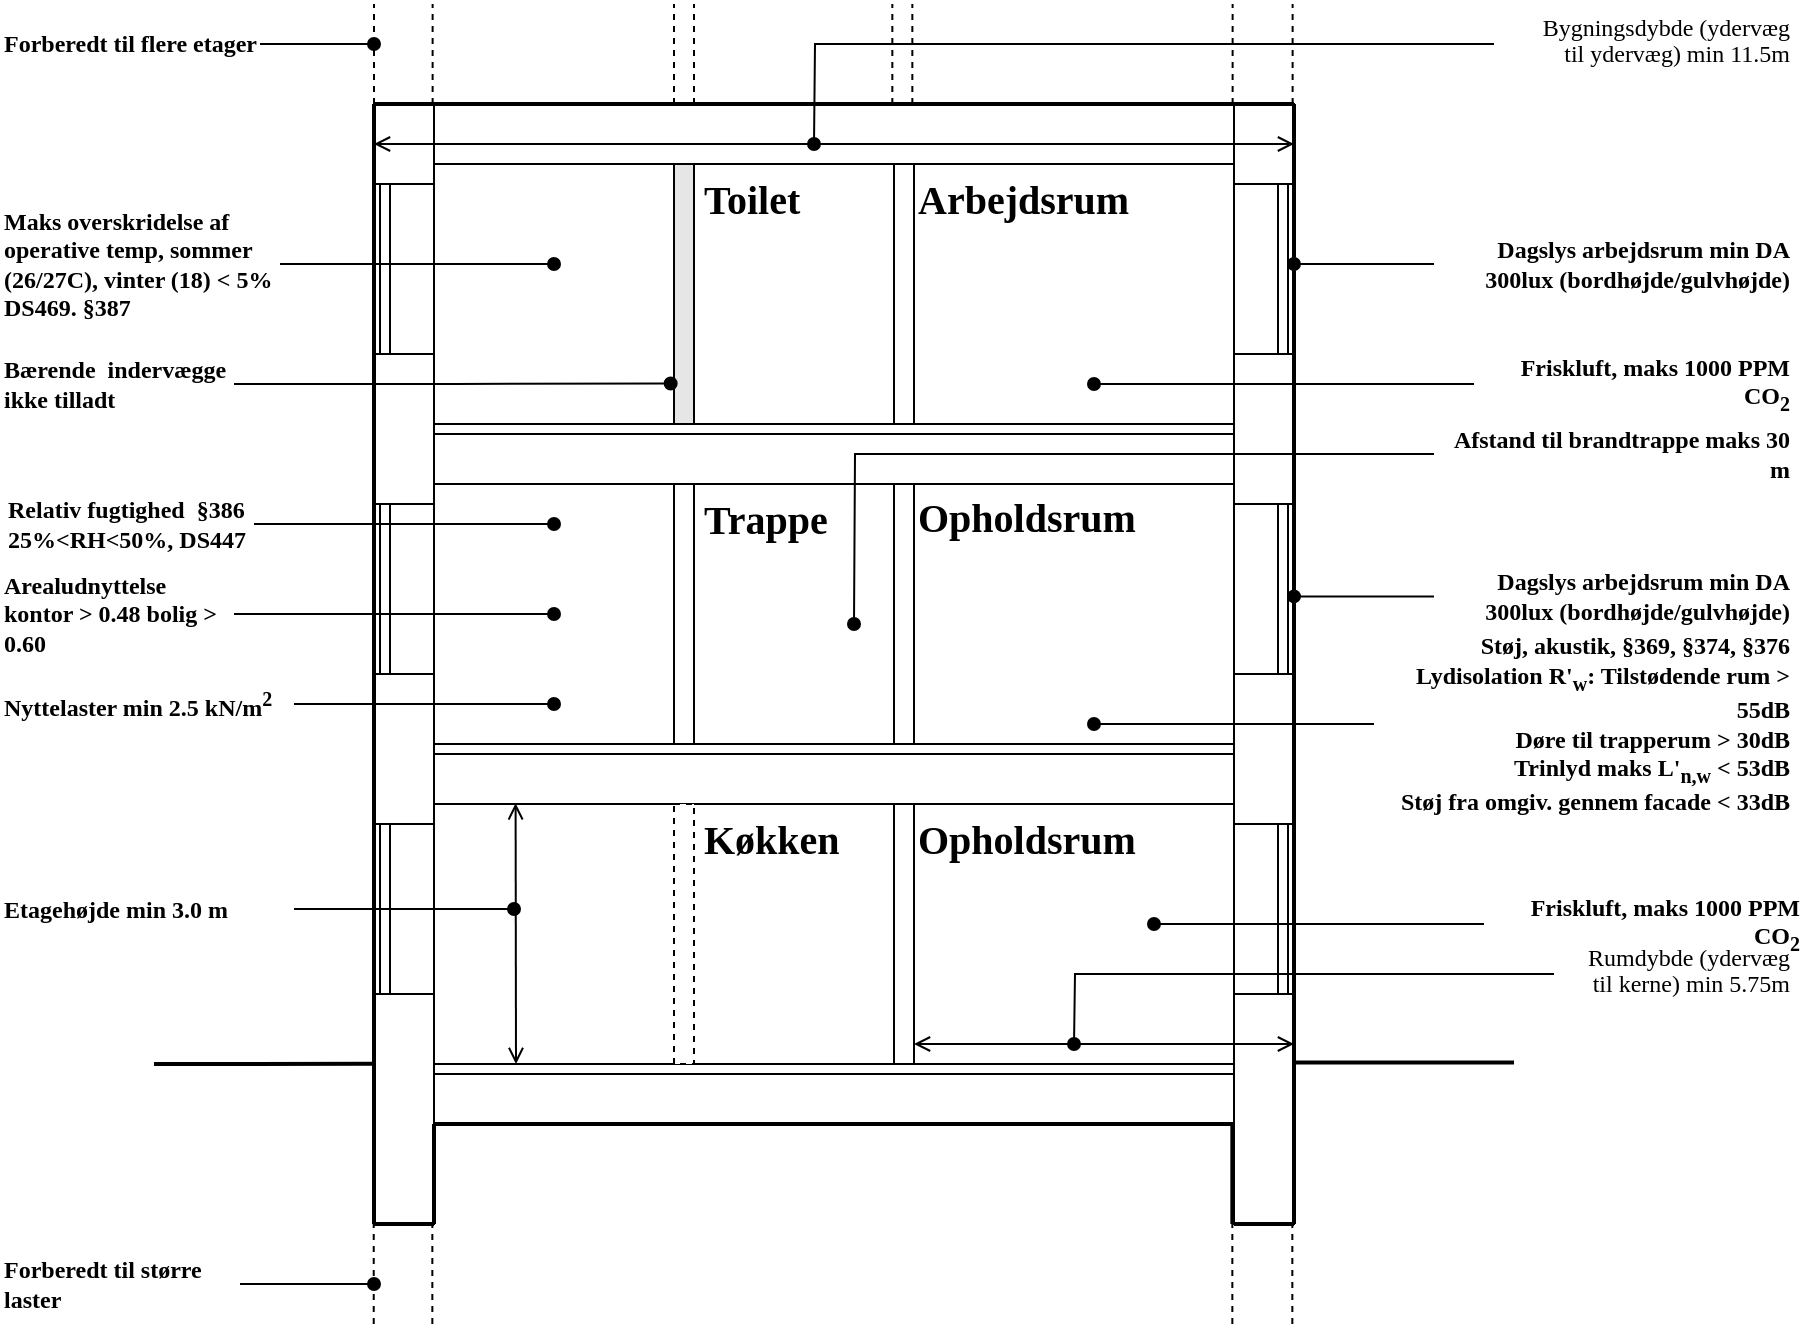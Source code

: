 <mxfile version="20.8.23" type="github">
  <diagram name="Page-1" id="O3QIlHTEBedaoIdS_m7c">
    <mxGraphModel dx="989" dy="527" grid="1" gridSize="10" guides="1" tooltips="1" connect="1" arrows="1" fold="1" page="1" pageScale="1" pageWidth="850" pageHeight="1100" math="0" shadow="0">
      <root>
        <mxCell id="0" />
        <mxCell id="1" parent="0" />
        <mxCell id="d_FhcBHTKEOxw95VG2s4-4" value="" style="rounded=0;whiteSpace=wrap;html=1;" parent="1" vertex="1">
          <mxGeometry x="320" y="200" width="400" height="30" as="geometry" />
        </mxCell>
        <mxCell id="d_FhcBHTKEOxw95VG2s4-5" value="" style="rounded=0;whiteSpace=wrap;html=1;" parent="1" vertex="1">
          <mxGeometry x="320" y="520" width="400" height="30" as="geometry" />
        </mxCell>
        <mxCell id="d_FhcBHTKEOxw95VG2s4-6" value="" style="rounded=0;whiteSpace=wrap;html=1;" parent="1" vertex="1">
          <mxGeometry x="320" y="360" width="400" height="30" as="geometry" />
        </mxCell>
        <mxCell id="d_FhcBHTKEOxw95VG2s4-7" value="" style="rounded=0;whiteSpace=wrap;html=1;fillColor=#E6E6E6;" parent="1" vertex="1">
          <mxGeometry x="440" y="230" width="10" height="130" as="geometry" />
        </mxCell>
        <mxCell id="d_FhcBHTKEOxw95VG2s4-8" value="" style="rounded=0;whiteSpace=wrap;html=1;" parent="1" vertex="1">
          <mxGeometry x="440" y="390" width="10" height="130" as="geometry" />
        </mxCell>
        <mxCell id="d_FhcBHTKEOxw95VG2s4-9" value="" style="rounded=0;whiteSpace=wrap;html=1;" parent="1" vertex="1">
          <mxGeometry x="320" y="680" width="400" height="30" as="geometry" />
        </mxCell>
        <mxCell id="d_FhcBHTKEOxw95VG2s4-13" value="" style="rounded=0;whiteSpace=wrap;html=1;" parent="1" vertex="1">
          <mxGeometry x="550" y="230" width="10" height="130" as="geometry" />
        </mxCell>
        <mxCell id="d_FhcBHTKEOxw95VG2s4-14" value="" style="rounded=0;whiteSpace=wrap;html=1;" parent="1" vertex="1">
          <mxGeometry x="550" y="390" width="10" height="130" as="geometry" />
        </mxCell>
        <mxCell id="d_FhcBHTKEOxw95VG2s4-15" value="" style="rounded=0;whiteSpace=wrap;html=1;" parent="1" vertex="1">
          <mxGeometry x="550" y="550" width="10" height="130" as="geometry" />
        </mxCell>
        <mxCell id="d_FhcBHTKEOxw95VG2s4-16" value="" style="rounded=0;whiteSpace=wrap;html=1;" parent="1" vertex="1">
          <mxGeometry x="290" y="200" width="30" height="560" as="geometry" />
        </mxCell>
        <mxCell id="d_FhcBHTKEOxw95VG2s4-17" value="" style="rounded=0;whiteSpace=wrap;html=1;" parent="1" vertex="1">
          <mxGeometry x="720" y="200" width="30" height="560" as="geometry" />
        </mxCell>
        <mxCell id="d_FhcBHTKEOxw95VG2s4-18" value="" style="rounded=0;whiteSpace=wrap;html=1;" parent="1" vertex="1">
          <mxGeometry x="290" y="240" width="30" height="85" as="geometry" />
        </mxCell>
        <mxCell id="d_FhcBHTKEOxw95VG2s4-19" value="" style="rounded=0;whiteSpace=wrap;html=1;" parent="1" vertex="1">
          <mxGeometry x="720" y="240" width="30" height="85" as="geometry" />
        </mxCell>
        <mxCell id="d_FhcBHTKEOxw95VG2s4-20" value="" style="rounded=0;whiteSpace=wrap;html=1;" parent="1" vertex="1">
          <mxGeometry x="290" y="400" width="30" height="85" as="geometry" />
        </mxCell>
        <mxCell id="d_FhcBHTKEOxw95VG2s4-21" value="" style="rounded=0;whiteSpace=wrap;html=1;" parent="1" vertex="1">
          <mxGeometry x="720" y="400" width="30" height="85" as="geometry" />
        </mxCell>
        <mxCell id="d_FhcBHTKEOxw95VG2s4-22" value="" style="rounded=0;whiteSpace=wrap;html=1;" parent="1" vertex="1">
          <mxGeometry x="290" y="560" width="30" height="85" as="geometry" />
        </mxCell>
        <mxCell id="d_FhcBHTKEOxw95VG2s4-23" value="" style="rounded=0;whiteSpace=wrap;html=1;" parent="1" vertex="1">
          <mxGeometry x="720" y="560" width="30" height="85" as="geometry" />
        </mxCell>
        <mxCell id="d_FhcBHTKEOxw95VG2s4-24" value="" style="rounded=0;whiteSpace=wrap;html=1;" parent="1" vertex="1">
          <mxGeometry x="320" y="360" width="400" height="5" as="geometry" />
        </mxCell>
        <mxCell id="d_FhcBHTKEOxw95VG2s4-25" value="" style="rounded=0;whiteSpace=wrap;html=1;" parent="1" vertex="1">
          <mxGeometry x="320" y="520" width="400" height="5" as="geometry" />
        </mxCell>
        <mxCell id="d_FhcBHTKEOxw95VG2s4-26" value="" style="rounded=0;whiteSpace=wrap;html=1;" parent="1" vertex="1">
          <mxGeometry x="320" y="680" width="400" height="5" as="geometry" />
        </mxCell>
        <mxCell id="d_FhcBHTKEOxw95VG2s4-30" value="" style="endArrow=none;html=1;rounded=0;entryX=-0.005;entryY=0.857;entryDx=0;entryDy=0;entryPerimeter=0;strokeWidth=2;" parent="1" target="d_FhcBHTKEOxw95VG2s4-16" edge="1">
          <mxGeometry width="50" height="50" relative="1" as="geometry">
            <mxPoint x="180" y="680" as="sourcePoint" />
            <mxPoint x="200" y="685" as="targetPoint" />
          </mxGeometry>
        </mxCell>
        <mxCell id="d_FhcBHTKEOxw95VG2s4-31" value="" style="endArrow=none;html=1;rounded=0;entryX=-0.005;entryY=0.857;entryDx=0;entryDy=0;entryPerimeter=0;strokeWidth=2;" parent="1" edge="1">
          <mxGeometry width="50" height="50" relative="1" as="geometry">
            <mxPoint x="750" y="679.31" as="sourcePoint" />
            <mxPoint x="860" y="679.31" as="targetPoint" />
          </mxGeometry>
        </mxCell>
        <mxCell id="d_FhcBHTKEOxw95VG2s4-37" value="" style="group" parent="1" vertex="1" connectable="0">
          <mxGeometry x="293" y="240" width="5" height="85" as="geometry" />
        </mxCell>
        <mxCell id="d_FhcBHTKEOxw95VG2s4-33" value="" style="endArrow=none;html=1;rounded=0;entryX=0.25;entryY=0;entryDx=0;entryDy=0;exitX=0.25;exitY=1;exitDx=0;exitDy=0;" parent="d_FhcBHTKEOxw95VG2s4-37" edge="1">
          <mxGeometry width="50" height="50" relative="1" as="geometry">
            <mxPoint x="5" y="85" as="sourcePoint" />
            <mxPoint x="5" as="targetPoint" />
          </mxGeometry>
        </mxCell>
        <mxCell id="d_FhcBHTKEOxw95VG2s4-34" value="" style="endArrow=none;html=1;rounded=0;entryX=0.25;entryY=0;entryDx=0;entryDy=0;exitX=0.25;exitY=1;exitDx=0;exitDy=0;" parent="d_FhcBHTKEOxw95VG2s4-37" edge="1">
          <mxGeometry width="50" height="50" relative="1" as="geometry">
            <mxPoint y="85" as="sourcePoint" />
            <mxPoint as="targetPoint" />
          </mxGeometry>
        </mxCell>
        <mxCell id="d_FhcBHTKEOxw95VG2s4-38" value="" style="group" parent="1" vertex="1" connectable="0">
          <mxGeometry x="293" y="400" width="5" height="85" as="geometry" />
        </mxCell>
        <mxCell id="d_FhcBHTKEOxw95VG2s4-39" value="" style="endArrow=none;html=1;rounded=0;entryX=0.25;entryY=0;entryDx=0;entryDy=0;exitX=0.25;exitY=1;exitDx=0;exitDy=0;" parent="d_FhcBHTKEOxw95VG2s4-38" edge="1">
          <mxGeometry width="50" height="50" relative="1" as="geometry">
            <mxPoint x="5" y="85" as="sourcePoint" />
            <mxPoint x="5" as="targetPoint" />
          </mxGeometry>
        </mxCell>
        <mxCell id="d_FhcBHTKEOxw95VG2s4-40" value="" style="endArrow=none;html=1;rounded=0;entryX=0.25;entryY=0;entryDx=0;entryDy=0;exitX=0.25;exitY=1;exitDx=0;exitDy=0;" parent="d_FhcBHTKEOxw95VG2s4-38" edge="1">
          <mxGeometry width="50" height="50" relative="1" as="geometry">
            <mxPoint y="85" as="sourcePoint" />
            <mxPoint as="targetPoint" />
          </mxGeometry>
        </mxCell>
        <mxCell id="d_FhcBHTKEOxw95VG2s4-41" value="" style="group" parent="1" vertex="1" connectable="0">
          <mxGeometry x="293" y="560" width="5" height="85" as="geometry" />
        </mxCell>
        <mxCell id="d_FhcBHTKEOxw95VG2s4-42" value="" style="endArrow=none;html=1;rounded=0;entryX=0.25;entryY=0;entryDx=0;entryDy=0;exitX=0.25;exitY=1;exitDx=0;exitDy=0;" parent="d_FhcBHTKEOxw95VG2s4-41" edge="1">
          <mxGeometry width="50" height="50" relative="1" as="geometry">
            <mxPoint x="5" y="85" as="sourcePoint" />
            <mxPoint x="5" as="targetPoint" />
          </mxGeometry>
        </mxCell>
        <mxCell id="d_FhcBHTKEOxw95VG2s4-43" value="" style="endArrow=none;html=1;rounded=0;entryX=0.25;entryY=0;entryDx=0;entryDy=0;exitX=0.25;exitY=1;exitDx=0;exitDy=0;" parent="d_FhcBHTKEOxw95VG2s4-41" edge="1">
          <mxGeometry width="50" height="50" relative="1" as="geometry">
            <mxPoint y="85" as="sourcePoint" />
            <mxPoint as="targetPoint" />
          </mxGeometry>
        </mxCell>
        <mxCell id="d_FhcBHTKEOxw95VG2s4-44" value="" style="group" parent="1" vertex="1" connectable="0">
          <mxGeometry x="742" y="560" width="5" height="85" as="geometry" />
        </mxCell>
        <mxCell id="d_FhcBHTKEOxw95VG2s4-45" value="" style="endArrow=none;html=1;rounded=0;entryX=0.25;entryY=0;entryDx=0;entryDy=0;exitX=0.25;exitY=1;exitDx=0;exitDy=0;" parent="d_FhcBHTKEOxw95VG2s4-44" edge="1">
          <mxGeometry width="50" height="50" relative="1" as="geometry">
            <mxPoint x="5" y="85" as="sourcePoint" />
            <mxPoint x="5" as="targetPoint" />
          </mxGeometry>
        </mxCell>
        <mxCell id="d_FhcBHTKEOxw95VG2s4-46" value="" style="endArrow=none;html=1;rounded=0;entryX=0.25;entryY=0;entryDx=0;entryDy=0;exitX=0.25;exitY=1;exitDx=0;exitDy=0;" parent="d_FhcBHTKEOxw95VG2s4-44" edge="1">
          <mxGeometry width="50" height="50" relative="1" as="geometry">
            <mxPoint y="85" as="sourcePoint" />
            <mxPoint as="targetPoint" />
          </mxGeometry>
        </mxCell>
        <mxCell id="d_FhcBHTKEOxw95VG2s4-47" value="" style="group" parent="1" vertex="1" connectable="0">
          <mxGeometry x="742" y="400" width="5" height="85" as="geometry" />
        </mxCell>
        <mxCell id="d_FhcBHTKEOxw95VG2s4-48" value="" style="endArrow=none;html=1;rounded=0;entryX=0.25;entryY=0;entryDx=0;entryDy=0;exitX=0.25;exitY=1;exitDx=0;exitDy=0;" parent="d_FhcBHTKEOxw95VG2s4-47" edge="1">
          <mxGeometry width="50" height="50" relative="1" as="geometry">
            <mxPoint x="5" y="85" as="sourcePoint" />
            <mxPoint x="5" as="targetPoint" />
          </mxGeometry>
        </mxCell>
        <mxCell id="d_FhcBHTKEOxw95VG2s4-49" value="" style="endArrow=none;html=1;rounded=0;entryX=0.25;entryY=0;entryDx=0;entryDy=0;exitX=0.25;exitY=1;exitDx=0;exitDy=0;" parent="d_FhcBHTKEOxw95VG2s4-47" edge="1">
          <mxGeometry width="50" height="50" relative="1" as="geometry">
            <mxPoint y="85" as="sourcePoint" />
            <mxPoint as="targetPoint" />
          </mxGeometry>
        </mxCell>
        <mxCell id="d_FhcBHTKEOxw95VG2s4-50" value="" style="group" parent="1" vertex="1" connectable="0">
          <mxGeometry x="742" y="240" width="5" height="85" as="geometry" />
        </mxCell>
        <mxCell id="d_FhcBHTKEOxw95VG2s4-51" value="" style="endArrow=none;html=1;rounded=0;entryX=0.25;entryY=0;entryDx=0;entryDy=0;exitX=0.25;exitY=1;exitDx=0;exitDy=0;" parent="d_FhcBHTKEOxw95VG2s4-50" edge="1">
          <mxGeometry width="50" height="50" relative="1" as="geometry">
            <mxPoint x="5" y="85" as="sourcePoint" />
            <mxPoint x="5" as="targetPoint" />
          </mxGeometry>
        </mxCell>
        <mxCell id="d_FhcBHTKEOxw95VG2s4-52" value="" style="endArrow=none;html=1;rounded=0;entryX=0.25;entryY=0;entryDx=0;entryDy=0;exitX=0.25;exitY=1;exitDx=0;exitDy=0;" parent="d_FhcBHTKEOxw95VG2s4-50" edge="1">
          <mxGeometry width="50" height="50" relative="1" as="geometry">
            <mxPoint y="85" as="sourcePoint" />
            <mxPoint as="targetPoint" />
          </mxGeometry>
        </mxCell>
        <mxCell id="ZUjhNeU1AGEDZr30HRo7-2" value="" style="endArrow=none;html=1;rounded=0;exitX=0;exitY=1;exitDx=0;exitDy=0;entryX=0;entryY=0;entryDx=0;entryDy=0;strokeWidth=2;" parent="d_FhcBHTKEOxw95VG2s4-50" edge="1">
          <mxGeometry width="50" height="50" relative="1" as="geometry">
            <mxPoint x="8" y="520" as="sourcePoint" />
            <mxPoint x="8" y="-40" as="targetPoint" />
          </mxGeometry>
        </mxCell>
        <mxCell id="d_FhcBHTKEOxw95VG2s4-55" value="" style="endArrow=none;dashed=1;html=1;rounded=0;" parent="1" edge="1">
          <mxGeometry width="50" height="50" relative="1" as="geometry">
            <mxPoint x="290" y="200" as="sourcePoint" />
            <mxPoint x="290" y="150" as="targetPoint" />
          </mxGeometry>
        </mxCell>
        <mxCell id="d_FhcBHTKEOxw95VG2s4-56" value="" style="endArrow=none;dashed=1;html=1;rounded=0;" parent="1" edge="1">
          <mxGeometry width="50" height="50" relative="1" as="geometry">
            <mxPoint x="319.31" y="200" as="sourcePoint" />
            <mxPoint x="319.31" y="150" as="targetPoint" />
          </mxGeometry>
        </mxCell>
        <mxCell id="d_FhcBHTKEOxw95VG2s4-57" value="" style="endArrow=none;dashed=1;html=1;rounded=0;" parent="1" edge="1">
          <mxGeometry width="50" height="50" relative="1" as="geometry">
            <mxPoint x="719.31" y="200" as="sourcePoint" />
            <mxPoint x="719.31" y="150" as="targetPoint" />
          </mxGeometry>
        </mxCell>
        <mxCell id="d_FhcBHTKEOxw95VG2s4-58" value="" style="endArrow=none;dashed=1;html=1;rounded=0;" parent="1" edge="1">
          <mxGeometry width="50" height="50" relative="1" as="geometry">
            <mxPoint x="749.31" y="200" as="sourcePoint" />
            <mxPoint x="749.31" y="150" as="targetPoint" />
          </mxGeometry>
        </mxCell>
        <mxCell id="ZUjhNeU1AGEDZr30HRo7-1" value="" style="endArrow=none;html=1;rounded=0;exitX=0;exitY=1;exitDx=0;exitDy=0;entryX=0;entryY=0;entryDx=0;entryDy=0;strokeWidth=2;" parent="1" source="d_FhcBHTKEOxw95VG2s4-16" target="d_FhcBHTKEOxw95VG2s4-16" edge="1">
          <mxGeometry width="50" height="50" relative="1" as="geometry">
            <mxPoint x="250" y="500" as="sourcePoint" />
            <mxPoint x="300" y="450" as="targetPoint" />
          </mxGeometry>
        </mxCell>
        <mxCell id="ZUjhNeU1AGEDZr30HRo7-3" value="" style="endArrow=none;html=1;rounded=0;entryX=0;entryY=0;entryDx=0;entryDy=0;strokeWidth=2;" parent="1" target="d_FhcBHTKEOxw95VG2s4-16" edge="1">
          <mxGeometry width="50" height="50" relative="1" as="geometry">
            <mxPoint x="750" y="200" as="sourcePoint" />
            <mxPoint x="180" y="140" as="targetPoint" />
          </mxGeometry>
        </mxCell>
        <mxCell id="ZUjhNeU1AGEDZr30HRo7-4" value="" style="endArrow=none;html=1;rounded=0;strokeWidth=2;entryX=0;entryY=1;entryDx=0;entryDy=0;" parent="1" target="d_FhcBHTKEOxw95VG2s4-9" edge="1">
          <mxGeometry width="50" height="50" relative="1" as="geometry">
            <mxPoint x="320" y="760" as="sourcePoint" />
            <mxPoint x="380" y="770" as="targetPoint" />
          </mxGeometry>
        </mxCell>
        <mxCell id="ZUjhNeU1AGEDZr30HRo7-5" value="" style="endArrow=none;html=1;rounded=0;strokeWidth=2;entryX=0;entryY=1;entryDx=0;entryDy=0;" parent="1" edge="1">
          <mxGeometry width="50" height="50" relative="1" as="geometry">
            <mxPoint x="719.17" y="760" as="sourcePoint" />
            <mxPoint x="719.17" y="710" as="targetPoint" />
          </mxGeometry>
        </mxCell>
        <mxCell id="ZUjhNeU1AGEDZr30HRo7-6" value="" style="endArrow=none;html=1;rounded=0;strokeWidth=2;exitX=1;exitY=1;exitDx=0;exitDy=0;" parent="1" source="d_FhcBHTKEOxw95VG2s4-9" edge="1">
          <mxGeometry width="50" height="50" relative="1" as="geometry">
            <mxPoint x="340" y="780" as="sourcePoint" />
            <mxPoint x="320" y="710" as="targetPoint" />
          </mxGeometry>
        </mxCell>
        <mxCell id="RdezbxoMDy9j4z05kCl0-1" value="" style="endArrow=none;html=1;rounded=0;strokeWidth=2;" edge="1" parent="1">
          <mxGeometry width="50" height="50" relative="1" as="geometry">
            <mxPoint x="320" y="760" as="sourcePoint" />
            <mxPoint x="290" y="760" as="targetPoint" />
          </mxGeometry>
        </mxCell>
        <mxCell id="RdezbxoMDy9j4z05kCl0-2" value="" style="endArrow=none;html=1;rounded=0;strokeWidth=2;" edge="1" parent="1">
          <mxGeometry width="50" height="50" relative="1" as="geometry">
            <mxPoint x="750" y="760" as="sourcePoint" />
            <mxPoint x="720" y="760" as="targetPoint" />
          </mxGeometry>
        </mxCell>
        <mxCell id="RdezbxoMDy9j4z05kCl0-3" value="" style="endArrow=none;dashed=1;html=1;rounded=0;" edge="1" parent="1">
          <mxGeometry width="50" height="50" relative="1" as="geometry">
            <mxPoint x="440" y="200" as="sourcePoint" />
            <mxPoint x="440" y="150" as="targetPoint" />
          </mxGeometry>
        </mxCell>
        <mxCell id="RdezbxoMDy9j4z05kCl0-4" value="" style="endArrow=none;dashed=1;html=1;rounded=0;" edge="1" parent="1">
          <mxGeometry width="50" height="50" relative="1" as="geometry">
            <mxPoint x="450" y="200" as="sourcePoint" />
            <mxPoint x="450" y="150" as="targetPoint" />
          </mxGeometry>
        </mxCell>
        <mxCell id="RdezbxoMDy9j4z05kCl0-5" value="" style="endArrow=none;dashed=1;html=1;rounded=0;" edge="1" parent="1">
          <mxGeometry width="50" height="50" relative="1" as="geometry">
            <mxPoint x="549.17" y="200" as="sourcePoint" />
            <mxPoint x="549.17" y="150" as="targetPoint" />
          </mxGeometry>
        </mxCell>
        <mxCell id="RdezbxoMDy9j4z05kCl0-6" value="" style="endArrow=none;dashed=1;html=1;rounded=0;" edge="1" parent="1">
          <mxGeometry width="50" height="50" relative="1" as="geometry">
            <mxPoint x="559.17" y="200" as="sourcePoint" />
            <mxPoint x="559.17" y="150" as="targetPoint" />
          </mxGeometry>
        </mxCell>
        <mxCell id="RdezbxoMDy9j4z05kCl0-8" value="&lt;h1&gt;&lt;font style=&quot;font-size: 20px;&quot; face=&quot;Neo Sans Pro Light&quot;&gt;Toilet&lt;/font&gt;&lt;/h1&gt;" style="text;html=1;strokeColor=none;fillColor=none;align=left;verticalAlign=middle;whiteSpace=wrap;rounded=0;fontFamily=Titillium;fontSource=https%3A%2F%2Ffonts.googleapis.com%2Fcss%3Ffamily%3DTitillium;fontSize=22;" vertex="1" parent="1">
          <mxGeometry x="453" y="231" width="80" height="20" as="geometry" />
        </mxCell>
        <mxCell id="RdezbxoMDy9j4z05kCl0-10" value="&lt;h1&gt;&lt;font style=&quot;font-size: 20px;&quot; face=&quot;Neo Sans Pro Light&quot;&gt;Trappe&lt;/font&gt;&lt;/h1&gt;" style="text;html=1;strokeColor=none;fillColor=none;align=left;verticalAlign=middle;whiteSpace=wrap;rounded=0;fontFamily=Titillium;fontSource=https%3A%2F%2Ffonts.googleapis.com%2Fcss%3Ffamily%3DTitillium;fontSize=22;" vertex="1" parent="1">
          <mxGeometry x="453" y="391" width="80" height="20" as="geometry" />
        </mxCell>
        <mxCell id="RdezbxoMDy9j4z05kCl0-11" value="&lt;h1&gt;&lt;font style=&quot;font-size: 20px;&quot; face=&quot;Neo Sans Pro Light&quot;&gt;Køkken&lt;/font&gt;&lt;/h1&gt;" style="text;html=1;strokeColor=none;fillColor=none;align=left;verticalAlign=middle;whiteSpace=wrap;rounded=0;fontFamily=Titillium;fontSource=https%3A%2F%2Ffonts.googleapis.com%2Fcss%3Ffamily%3DTitillium;fontSize=22;" vertex="1" parent="1">
          <mxGeometry x="453" y="551" width="80" height="20" as="geometry" />
        </mxCell>
        <mxCell id="RdezbxoMDy9j4z05kCl0-12" value="&lt;h1&gt;&lt;font style=&quot;font-size: 20px;&quot; face=&quot;Neo Sans Pro Light&quot;&gt;Arbejdsrum&lt;/font&gt;&lt;/h1&gt;" style="text;html=1;strokeColor=none;fillColor=none;align=left;verticalAlign=middle;whiteSpace=wrap;rounded=0;fontFamily=Titillium;fontSource=https%3A%2F%2Ffonts.googleapis.com%2Fcss%3Ffamily%3DTitillium;fontSize=22;" vertex="1" parent="1">
          <mxGeometry x="560" y="231" width="80" height="20" as="geometry" />
        </mxCell>
        <mxCell id="RdezbxoMDy9j4z05kCl0-13" value="&lt;h1&gt;&lt;font style=&quot;font-size: 20px;&quot; face=&quot;Neo Sans Pro Light&quot;&gt;Opholdsrum&lt;/font&gt;&lt;/h1&gt;" style="text;html=1;strokeColor=none;fillColor=none;align=left;verticalAlign=middle;whiteSpace=wrap;rounded=0;fontFamily=Titillium;fontSource=https%3A%2F%2Ffonts.googleapis.com%2Fcss%3Ffamily%3DTitillium;fontSize=22;" vertex="1" parent="1">
          <mxGeometry x="560" y="390" width="80" height="20" as="geometry" />
        </mxCell>
        <mxCell id="RdezbxoMDy9j4z05kCl0-14" value="&lt;h1&gt;&lt;font style=&quot;font-size: 20px;&quot; face=&quot;Neo Sans Pro Light&quot;&gt;Opholdsrum&lt;/font&gt;&lt;/h1&gt;" style="text;html=1;strokeColor=none;fillColor=none;align=left;verticalAlign=middle;whiteSpace=wrap;rounded=0;fontFamily=Titillium;fontSource=https%3A%2F%2Ffonts.googleapis.com%2Fcss%3Ffamily%3DTitillium;fontSize=22;" vertex="1" parent="1">
          <mxGeometry x="560" y="551" width="80" height="20" as="geometry" />
        </mxCell>
        <mxCell id="RdezbxoMDy9j4z05kCl0-18" value="" style="rounded=0;whiteSpace=wrap;html=1;dashed=1;" vertex="1" parent="1">
          <mxGeometry x="440" y="550" width="10" height="130" as="geometry" />
        </mxCell>
        <mxCell id="RdezbxoMDy9j4z05kCl0-22" style="edgeStyle=orthogonalEdgeStyle;rounded=0;orthogonalLoop=1;jettySize=auto;html=1;fontFamily=Titillium;fontSource=https%3A%2F%2Ffonts.googleapis.com%2Fcss%3Ffamily%3DTitillium;fontSize=12;endArrow=oval;endFill=1;" edge="1" parent="1" source="RdezbxoMDy9j4z05kCl0-21">
          <mxGeometry relative="1" as="geometry">
            <mxPoint x="750" y="280.0" as="targetPoint" />
          </mxGeometry>
        </mxCell>
        <mxCell id="RdezbxoMDy9j4z05kCl0-21" value="&lt;h1 style=&quot;font-size: 12px;&quot;&gt;&lt;font style=&quot;font-size: 12px;&quot; face=&quot;Neo Sans Pro Light&quot;&gt;Dagslys arbejdsrum min DA 300lux (bordhøjde/gulvhøjde)&lt;/font&gt;&lt;/h1&gt;" style="text;html=1;strokeColor=none;fillColor=none;align=right;verticalAlign=middle;whiteSpace=wrap;rounded=0;fontFamily=Titillium;fontSource=https%3A%2F%2Ffonts.googleapis.com%2Fcss%3Ffamily%3DTitillium;fontSize=12;" vertex="1" parent="1">
          <mxGeometry x="820" y="270" width="180" height="20" as="geometry" />
        </mxCell>
        <mxCell id="RdezbxoMDy9j4z05kCl0-23" style="edgeStyle=orthogonalEdgeStyle;rounded=0;orthogonalLoop=1;jettySize=auto;html=1;fontFamily=Titillium;fontSource=https%3A%2F%2Ffonts.googleapis.com%2Fcss%3Ffamily%3DTitillium;fontSize=12;endArrow=oval;endFill=1;" edge="1" parent="1" source="RdezbxoMDy9j4z05kCl0-24">
          <mxGeometry relative="1" as="geometry">
            <mxPoint x="750" y="446.21" as="targetPoint" />
          </mxGeometry>
        </mxCell>
        <mxCell id="RdezbxoMDy9j4z05kCl0-24" value="&lt;h1 style=&quot;border-color: var(--border-color); font-size: 12px;&quot;&gt;&lt;font style=&quot;border-color: var(--border-color);&quot; face=&quot;Neo Sans Pro Light&quot;&gt;Dagslys arbejdsrum min DA 300lux (bordhøjde/gulvhøjde)&lt;/font&gt;&lt;/h1&gt;" style="text;html=1;strokeColor=none;fillColor=none;align=right;verticalAlign=middle;whiteSpace=wrap;rounded=0;fontFamily=Titillium;fontSource=https%3A%2F%2Ffonts.googleapis.com%2Fcss%3Ffamily%3DTitillium;fontSize=12;" vertex="1" parent="1">
          <mxGeometry x="820" y="436.21" width="180" height="20" as="geometry" />
        </mxCell>
        <mxCell id="RdezbxoMDy9j4z05kCl0-27" style="edgeStyle=orthogonalEdgeStyle;rounded=0;orthogonalLoop=1;jettySize=auto;html=1;fontFamily=Titillium;fontSource=https%3A%2F%2Ffonts.googleapis.com%2Fcss%3Ffamily%3DTitillium;fontSize=12;endArrow=oval;endFill=1;" edge="1" parent="1" source="RdezbxoMDy9j4z05kCl0-25">
          <mxGeometry relative="1" as="geometry">
            <mxPoint x="650" y="340.0" as="targetPoint" />
          </mxGeometry>
        </mxCell>
        <mxCell id="RdezbxoMDy9j4z05kCl0-25" value="&lt;h1 style=&quot;font-size: 12px;&quot;&gt;&lt;font style=&quot;font-size: 12px;&quot; face=&quot;Neo Sans Pro Light&quot;&gt;Friskluft, maks 1000 PPM CO&lt;sub&gt;2&lt;/sub&gt;&lt;/font&gt;&lt;/h1&gt;" style="text;html=1;strokeColor=none;fillColor=none;align=right;verticalAlign=middle;whiteSpace=wrap;rounded=0;fontFamily=Titillium;fontSource=https%3A%2F%2Ffonts.googleapis.com%2Fcss%3Ffamily%3DTitillium;fontSize=12;" vertex="1" parent="1">
          <mxGeometry x="840" y="330" width="160" height="20" as="geometry" />
        </mxCell>
        <mxCell id="RdezbxoMDy9j4z05kCl0-28" style="edgeStyle=orthogonalEdgeStyle;rounded=0;orthogonalLoop=1;jettySize=auto;html=1;fontFamily=Titillium;fontSource=https%3A%2F%2Ffonts.googleapis.com%2Fcss%3Ffamily%3DTitillium;fontSize=12;endArrow=oval;endFill=1;" edge="1" parent="1" source="RdezbxoMDy9j4z05kCl0-29">
          <mxGeometry relative="1" as="geometry">
            <mxPoint x="650" y="510" as="targetPoint" />
          </mxGeometry>
        </mxCell>
        <mxCell id="RdezbxoMDy9j4z05kCl0-29" value="&lt;h1 style=&quot;font-size: 12px;&quot;&gt;&lt;font face=&quot;Neo Sans Pro Light&quot;&gt;Støj, akustik, §369, §374, §376&lt;br&gt;Lydisolation R&#39;&lt;sub&gt;w&lt;/sub&gt;: Tilstødende rum &amp;gt; 55dB&lt;br&gt;Døre til trapperum &amp;gt; 30dB&lt;br&gt;Trinlyd maks L&#39;&lt;sub&gt;n,w&lt;/sub&gt;&amp;nbsp;&amp;lt; 53dB&lt;br&gt;Støj fra omgiv. gennem facade &amp;lt; 33dB&lt;/font&gt;&lt;/h1&gt;" style="text;html=1;strokeColor=none;fillColor=none;align=right;verticalAlign=middle;whiteSpace=wrap;rounded=0;fontFamily=Titillium;fontSource=https%3A%2F%2Ffonts.googleapis.com%2Fcss%3Ffamily%3DTitillium;fontSize=12;" vertex="1" parent="1">
          <mxGeometry x="790" y="500" width="210" height="20" as="geometry" />
        </mxCell>
        <mxCell id="RdezbxoMDy9j4z05kCl0-31" style="edgeStyle=orthogonalEdgeStyle;rounded=0;orthogonalLoop=1;jettySize=auto;html=1;fontFamily=Titillium;fontSource=https%3A%2F%2Ffonts.googleapis.com%2Fcss%3Ffamily%3DTitillium;fontSize=12;endArrow=oval;endFill=1;" edge="1" parent="1" source="RdezbxoMDy9j4z05kCl0-30">
          <mxGeometry relative="1" as="geometry">
            <mxPoint x="290" y="170" as="targetPoint" />
          </mxGeometry>
        </mxCell>
        <mxCell id="RdezbxoMDy9j4z05kCl0-30" value="&lt;h1 style=&quot;font-size: 12px;&quot;&gt;&lt;font face=&quot;Neo Sans Pro Light&quot;&gt;Forberedt til flere etager&lt;/font&gt;&lt;/h1&gt;" style="text;html=1;strokeColor=none;fillColor=none;align=left;verticalAlign=middle;whiteSpace=wrap;rounded=0;fontFamily=Titillium;fontSource=https%3A%2F%2Ffonts.googleapis.com%2Fcss%3Ffamily%3DTitillium;fontSize=12;" vertex="1" parent="1">
          <mxGeometry x="103" y="160" width="130" height="20" as="geometry" />
        </mxCell>
        <mxCell id="RdezbxoMDy9j4z05kCl0-37" style="edgeStyle=orthogonalEdgeStyle;rounded=0;orthogonalLoop=1;jettySize=auto;html=1;fontFamily=Titillium;fontSource=https%3A%2F%2Ffonts.googleapis.com%2Fcss%3Ffamily%3DTitillium;fontSize=12;endArrow=oval;endFill=1;" edge="1" parent="1" source="RdezbxoMDy9j4z05kCl0-32">
          <mxGeometry relative="1" as="geometry">
            <mxPoint x="290" y="790" as="targetPoint" />
          </mxGeometry>
        </mxCell>
        <mxCell id="RdezbxoMDy9j4z05kCl0-32" value="&lt;h1 style=&quot;font-size: 12px;&quot;&gt;&lt;font face=&quot;Neo Sans Pro Light&quot;&gt;Forberedt til større laster&lt;/font&gt;&lt;/h1&gt;" style="text;html=1;strokeColor=none;fillColor=none;align=left;verticalAlign=middle;whiteSpace=wrap;rounded=0;fontFamily=Titillium;fontSource=https%3A%2F%2Ffonts.googleapis.com%2Fcss%3Ffamily%3DTitillium;fontSize=12;" vertex="1" parent="1">
          <mxGeometry x="103" y="780" width="120" height="20" as="geometry" />
        </mxCell>
        <mxCell id="RdezbxoMDy9j4z05kCl0-33" value="" style="endArrow=none;dashed=1;html=1;rounded=0;" edge="1" parent="1">
          <mxGeometry width="50" height="50" relative="1" as="geometry">
            <mxPoint x="289.86" y="810" as="sourcePoint" />
            <mxPoint x="289.86" y="760" as="targetPoint" />
          </mxGeometry>
        </mxCell>
        <mxCell id="RdezbxoMDy9j4z05kCl0-34" value="" style="endArrow=none;dashed=1;html=1;rounded=0;" edge="1" parent="1">
          <mxGeometry width="50" height="50" relative="1" as="geometry">
            <mxPoint x="319.17" y="810" as="sourcePoint" />
            <mxPoint x="319.17" y="760" as="targetPoint" />
          </mxGeometry>
        </mxCell>
        <mxCell id="RdezbxoMDy9j4z05kCl0-35" value="" style="endArrow=none;dashed=1;html=1;rounded=0;" edge="1" parent="1">
          <mxGeometry width="50" height="50" relative="1" as="geometry">
            <mxPoint x="719.17" y="810" as="sourcePoint" />
            <mxPoint x="719.17" y="760" as="targetPoint" />
          </mxGeometry>
        </mxCell>
        <mxCell id="RdezbxoMDy9j4z05kCl0-36" value="" style="endArrow=none;dashed=1;html=1;rounded=0;" edge="1" parent="1">
          <mxGeometry width="50" height="50" relative="1" as="geometry">
            <mxPoint x="749.17" y="810" as="sourcePoint" />
            <mxPoint x="749.17" y="760" as="targetPoint" />
          </mxGeometry>
        </mxCell>
        <mxCell id="RdezbxoMDy9j4z05kCl0-41" style="edgeStyle=orthogonalEdgeStyle;rounded=0;orthogonalLoop=1;jettySize=auto;html=1;entryX=-0.167;entryY=0.844;entryDx=0;entryDy=0;entryPerimeter=0;fontFamily=Titillium;fontSource=https%3A%2F%2Ffonts.googleapis.com%2Fcss%3Ffamily%3DTitillium;fontSize=12;endArrow=oval;endFill=1;" edge="1" parent="1" source="RdezbxoMDy9j4z05kCl0-40" target="d_FhcBHTKEOxw95VG2s4-7">
          <mxGeometry relative="1" as="geometry" />
        </mxCell>
        <mxCell id="RdezbxoMDy9j4z05kCl0-40" value="&lt;h1 style=&quot;font-size: 12px;&quot;&gt;&lt;font style=&quot;font-size: 12px;&quot; face=&quot;Neo Sans Pro Light&quot;&gt;Bærende&amp;nbsp; indervægge ikke tilladt&lt;/font&gt;&lt;/h1&gt;" style="text;html=1;strokeColor=none;fillColor=none;align=left;verticalAlign=middle;whiteSpace=wrap;rounded=0;fontFamily=Titillium;fontSource=https%3A%2F%2Ffonts.googleapis.com%2Fcss%3Ffamily%3DTitillium;fontSize=12;" vertex="1" parent="1">
          <mxGeometry x="103" y="330" width="117" height="20" as="geometry" />
        </mxCell>
        <mxCell id="RdezbxoMDy9j4z05kCl0-45" style="edgeStyle=orthogonalEdgeStyle;rounded=0;orthogonalLoop=1;jettySize=auto;html=1;fontFamily=Titillium;fontSource=https%3A%2F%2Ffonts.googleapis.com%2Fcss%3Ffamily%3DTitillium;fontSize=12;endArrow=oval;endFill=1;" edge="1" parent="1" source="RdezbxoMDy9j4z05kCl0-42">
          <mxGeometry relative="1" as="geometry">
            <mxPoint x="510" y="220.0" as="targetPoint" />
          </mxGeometry>
        </mxCell>
        <mxCell id="RdezbxoMDy9j4z05kCl0-42" value="&lt;h1 style=&quot;font-size: 12px;&quot;&gt;&lt;p style=&quot;line-height: 107%; margin-top: 0pt; margin-bottom: 8pt; margin-left: 0in; direction: ltr; unicode-bidi: embed; word-break: normal;&quot;&gt;&lt;span style=&quot;font-family: &amp;quot;Neo Sans Pro Light&amp;quot;; font-weight: normal;&quot;&gt;Bygningsdybde (ydervæg&lt;br&gt;til ydervæg) min 11.5m&lt;/span&gt;&lt;/p&gt;&lt;/h1&gt;" style="text;html=1;strokeColor=none;fillColor=none;align=right;verticalAlign=middle;whiteSpace=wrap;rounded=0;fontFamily=Titillium;fontSource=https%3A%2F%2Ffonts.googleapis.com%2Fcss%3Ffamily%3DTitillium;fontSize=12;" vertex="1" parent="1">
          <mxGeometry x="850" y="160" width="150" height="20" as="geometry" />
        </mxCell>
        <mxCell id="RdezbxoMDy9j4z05kCl0-44" value="" style="endArrow=open;startArrow=open;html=1;rounded=0;fontFamily=Titillium;fontSource=https%3A%2F%2Ffonts.googleapis.com%2Fcss%3Ffamily%3DTitillium;fontSize=12;endFill=0;startFill=0;" edge="1" parent="1">
          <mxGeometry width="50" height="50" relative="1" as="geometry">
            <mxPoint x="290" y="220" as="sourcePoint" />
            <mxPoint x="750" y="220" as="targetPoint" />
          </mxGeometry>
        </mxCell>
        <mxCell id="RdezbxoMDy9j4z05kCl0-46" value="" style="endArrow=open;startArrow=open;html=1;rounded=0;fontFamily=Titillium;fontSource=https%3A%2F%2Ffonts.googleapis.com%2Fcss%3Ffamily%3DTitillium;fontSize=12;endFill=0;startFill=0;" edge="1" parent="1">
          <mxGeometry width="50" height="50" relative="1" as="geometry">
            <mxPoint x="560" y="670" as="sourcePoint" />
            <mxPoint x="750" y="670" as="targetPoint" />
          </mxGeometry>
        </mxCell>
        <mxCell id="RdezbxoMDy9j4z05kCl0-64" style="edgeStyle=orthogonalEdgeStyle;rounded=0;orthogonalLoop=1;jettySize=auto;html=1;fontFamily=Titillium;fontSource=https%3A%2F%2Ffonts.googleapis.com%2Fcss%3Ffamily%3DTitillium;fontSize=12;startArrow=none;startFill=0;endArrow=oval;endFill=1;" edge="1" parent="1" source="RdezbxoMDy9j4z05kCl0-47">
          <mxGeometry relative="1" as="geometry">
            <mxPoint x="640" y="670" as="targetPoint" />
          </mxGeometry>
        </mxCell>
        <mxCell id="RdezbxoMDy9j4z05kCl0-47" value="&lt;h1 style=&quot;font-size: 12px;&quot;&gt;&lt;p style=&quot;line-height: 107%; margin-top: 0pt; margin-bottom: 8pt; margin-left: 0in; direction: ltr; unicode-bidi: embed; word-break: normal;&quot;&gt;&lt;span style=&quot;font-family: &amp;quot;Neo Sans Pro Light&amp;quot;; font-weight: normal;&quot;&gt;Rumdybde (ydervæg&lt;br&gt;til kerne) min 5.75m&lt;/span&gt;&lt;/p&gt;&lt;/h1&gt;" style="text;html=1;strokeColor=none;fillColor=none;align=right;verticalAlign=middle;whiteSpace=wrap;rounded=0;fontFamily=Titillium;fontSource=https%3A%2F%2Ffonts.googleapis.com%2Fcss%3Ffamily%3DTitillium;fontSize=12;" vertex="1" parent="1">
          <mxGeometry x="880" y="625" width="120" height="20" as="geometry" />
        </mxCell>
        <mxCell id="RdezbxoMDy9j4z05kCl0-55" style="edgeStyle=orthogonalEdgeStyle;rounded=0;orthogonalLoop=1;jettySize=auto;html=1;fontFamily=Titillium;fontSource=https%3A%2F%2Ffonts.googleapis.com%2Fcss%3Ffamily%3DTitillium;fontSize=12;startArrow=none;startFill=0;endArrow=oval;endFill=1;" edge="1" parent="1" source="RdezbxoMDy9j4z05kCl0-50">
          <mxGeometry relative="1" as="geometry">
            <mxPoint x="380" y="455" as="targetPoint" />
          </mxGeometry>
        </mxCell>
        <mxCell id="RdezbxoMDy9j4z05kCl0-50" value="&lt;h1 style=&quot;font-size: 12px;&quot;&gt;&lt;font style=&quot;font-size: 12px;&quot; face=&quot;Neo Sans Pro Light&quot;&gt;Arealudnyttelse kontor &amp;gt; 0.48 bolig &amp;gt; 0.60&lt;/font&gt;&lt;/h1&gt;" style="text;html=1;strokeColor=none;fillColor=none;align=left;verticalAlign=middle;whiteSpace=wrap;rounded=0;fontFamily=Titillium;fontSource=https%3A%2F%2Ffonts.googleapis.com%2Fcss%3Ffamily%3DTitillium;fontSize=12;" vertex="1" parent="1">
          <mxGeometry x="103" y="445" width="117" height="20" as="geometry" />
        </mxCell>
        <mxCell id="RdezbxoMDy9j4z05kCl0-54" style="edgeStyle=orthogonalEdgeStyle;rounded=0;orthogonalLoop=1;jettySize=auto;html=1;fontFamily=Titillium;fontSource=https%3A%2F%2Ffonts.googleapis.com%2Fcss%3Ffamily%3DTitillium;fontSize=12;startArrow=none;startFill=0;endArrow=oval;endFill=1;" edge="1" parent="1" source="RdezbxoMDy9j4z05kCl0-53">
          <mxGeometry relative="1" as="geometry">
            <mxPoint x="380" y="500" as="targetPoint" />
          </mxGeometry>
        </mxCell>
        <mxCell id="RdezbxoMDy9j4z05kCl0-53" value="&lt;h1 style=&quot;font-size: 12px;&quot;&gt;&lt;font style=&quot;font-size: 12px;&quot; face=&quot;Neo Sans Pro Light&quot;&gt;Nyttelaster min 2.5 kN/m&lt;sup&gt;2&lt;/sup&gt;&lt;/font&gt;&lt;/h1&gt;" style="text;html=1;strokeColor=none;fillColor=none;align=left;verticalAlign=middle;whiteSpace=wrap;rounded=0;fontFamily=Titillium;fontSource=https%3A%2F%2Ffonts.googleapis.com%2Fcss%3Ffamily%3DTitillium;fontSize=12;" vertex="1" parent="1">
          <mxGeometry x="103" y="490" width="147" height="20" as="geometry" />
        </mxCell>
        <mxCell id="RdezbxoMDy9j4z05kCl0-58" style="edgeStyle=orthogonalEdgeStyle;rounded=0;orthogonalLoop=1;jettySize=auto;html=1;fontFamily=Titillium;fontSource=https%3A%2F%2Ffonts.googleapis.com%2Fcss%3Ffamily%3DTitillium;fontSize=12;endArrow=oval;endFill=1;" edge="1" parent="1" source="RdezbxoMDy9j4z05kCl0-59">
          <mxGeometry relative="1" as="geometry">
            <mxPoint x="380" y="280" as="targetPoint" />
          </mxGeometry>
        </mxCell>
        <mxCell id="RdezbxoMDy9j4z05kCl0-59" value="&lt;h1 style=&quot;font-size: 12px;&quot;&gt;&lt;font style=&quot;font-size: 12px;&quot; face=&quot;Neo Sans Pro Light&quot;&gt;Maks overskridelse af operative temp, sommer (26/27C), vinter (18) &amp;lt; 5% DS469. §387&lt;/font&gt;&lt;/h1&gt;" style="text;html=1;strokeColor=none;fillColor=none;align=left;verticalAlign=middle;whiteSpace=wrap;rounded=0;fontFamily=Titillium;fontSource=https%3A%2F%2Ffonts.googleapis.com%2Fcss%3Ffamily%3DTitillium;fontSize=12;" vertex="1" parent="1">
          <mxGeometry x="103" y="270" width="140" height="20" as="geometry" />
        </mxCell>
        <mxCell id="RdezbxoMDy9j4z05kCl0-62" style="edgeStyle=orthogonalEdgeStyle;rounded=0;orthogonalLoop=1;jettySize=auto;html=1;fontFamily=Titillium;fontSource=https%3A%2F%2Ffonts.googleapis.com%2Fcss%3Ffamily%3DTitillium;fontSize=12;startArrow=none;startFill=0;endArrow=oval;endFill=1;" edge="1" parent="1" source="RdezbxoMDy9j4z05kCl0-60">
          <mxGeometry relative="1" as="geometry">
            <mxPoint x="360" y="602.5" as="targetPoint" />
          </mxGeometry>
        </mxCell>
        <mxCell id="RdezbxoMDy9j4z05kCl0-60" value="&lt;h1 style=&quot;font-size: 12px;&quot;&gt;&lt;font face=&quot;Neo Sans Pro Light&quot;&gt;Etagehøjde min 3.0 m&lt;/font&gt;&lt;/h1&gt;" style="text;html=1;strokeColor=none;fillColor=none;align=left;verticalAlign=middle;whiteSpace=wrap;rounded=0;fontFamily=Titillium;fontSource=https%3A%2F%2Ffonts.googleapis.com%2Fcss%3Ffamily%3DTitillium;fontSize=12;" vertex="1" parent="1">
          <mxGeometry x="103" y="592.5" width="147" height="20" as="geometry" />
        </mxCell>
        <mxCell id="RdezbxoMDy9j4z05kCl0-61" value="" style="endArrow=open;startArrow=open;html=1;rounded=0;fontFamily=Titillium;fontSource=https%3A%2F%2Ffonts.googleapis.com%2Fcss%3Ffamily%3DTitillium;fontSize=12;endFill=0;startFill=0;exitX=0.102;exitY=0.989;exitDx=0;exitDy=0;exitPerimeter=0;" edge="1" parent="1" source="d_FhcBHTKEOxw95VG2s4-5">
          <mxGeometry width="50" height="50" relative="1" as="geometry">
            <mxPoint x="310" y="612.5" as="sourcePoint" />
            <mxPoint x="361" y="680" as="targetPoint" />
          </mxGeometry>
        </mxCell>
        <mxCell id="RdezbxoMDy9j4z05kCl0-66" style="edgeStyle=orthogonalEdgeStyle;rounded=0;orthogonalLoop=1;jettySize=auto;html=1;fontFamily=Titillium;fontSource=https%3A%2F%2Ffonts.googleapis.com%2Fcss%3Ffamily%3DTitillium;fontSize=12;endArrow=oval;endFill=1;" edge="1" parent="1" source="RdezbxoMDy9j4z05kCl0-67">
          <mxGeometry relative="1" as="geometry">
            <mxPoint x="380" y="410" as="targetPoint" />
          </mxGeometry>
        </mxCell>
        <mxCell id="RdezbxoMDy9j4z05kCl0-67" value="&lt;h1 style=&quot;font-size: 12px;&quot;&gt;&lt;font style=&quot;font-size: 12px;&quot; face=&quot;Neo Sans Pro Light&quot;&gt;Relativ fugtighed&amp;nbsp; §386 25%&amp;lt;RH&amp;lt;50%, DS447&lt;/font&gt;&lt;/h1&gt;" style="text;html=1;strokeColor=none;fillColor=none;align=left;verticalAlign=middle;whiteSpace=wrap;rounded=0;fontFamily=Titillium;fontSource=https%3A%2F%2Ffonts.googleapis.com%2Fcss%3Ffamily%3DTitillium;fontSize=12;" vertex="1" parent="1">
          <mxGeometry x="105" y="400" width="125" height="20" as="geometry" />
        </mxCell>
        <mxCell id="RdezbxoMDy9j4z05kCl0-68" style="edgeStyle=orthogonalEdgeStyle;rounded=0;orthogonalLoop=1;jettySize=auto;html=1;fontFamily=Titillium;fontSource=https%3A%2F%2Ffonts.googleapis.com%2Fcss%3Ffamily%3DTitillium;fontSize=12;endArrow=oval;endFill=1;" edge="1" parent="1" source="RdezbxoMDy9j4z05kCl0-69">
          <mxGeometry relative="1" as="geometry">
            <mxPoint x="680" y="610" as="targetPoint" />
          </mxGeometry>
        </mxCell>
        <mxCell id="RdezbxoMDy9j4z05kCl0-69" value="&lt;h1 style=&quot;font-size: 12px;&quot;&gt;&lt;font style=&quot;font-size: 12px;&quot; face=&quot;Neo Sans Pro Light&quot;&gt;Friskluft, maks 1000 PPM CO&lt;sub&gt;2&lt;/sub&gt;&lt;/font&gt;&lt;/h1&gt;" style="text;html=1;strokeColor=none;fillColor=none;align=right;verticalAlign=middle;whiteSpace=wrap;rounded=0;fontFamily=Titillium;fontSource=https%3A%2F%2Ffonts.googleapis.com%2Fcss%3Ffamily%3DTitillium;fontSize=12;" vertex="1" parent="1">
          <mxGeometry x="845" y="600" width="160" height="20" as="geometry" />
        </mxCell>
        <mxCell id="RdezbxoMDy9j4z05kCl0-71" style="edgeStyle=orthogonalEdgeStyle;rounded=0;orthogonalLoop=1;jettySize=auto;html=1;fontFamily=Titillium;fontSource=https%3A%2F%2Ffonts.googleapis.com%2Fcss%3Ffamily%3DTitillium;fontSize=12;endArrow=oval;endFill=1;" edge="1" parent="1" source="RdezbxoMDy9j4z05kCl0-72">
          <mxGeometry relative="1" as="geometry">
            <mxPoint x="530" y="460" as="targetPoint" />
          </mxGeometry>
        </mxCell>
        <mxCell id="RdezbxoMDy9j4z05kCl0-72" value="&lt;h1 style=&quot;border-color: var(--border-color); font-size: 12px;&quot;&gt;&lt;font style=&quot;border-color: var(--border-color);&quot; face=&quot;Neo Sans Pro Light&quot;&gt;Afstand til brandtrappe maks 30 m&lt;/font&gt;&lt;/h1&gt;" style="text;html=1;strokeColor=none;fillColor=none;align=right;verticalAlign=middle;whiteSpace=wrap;rounded=0;fontFamily=Titillium;fontSource=https%3A%2F%2Ffonts.googleapis.com%2Fcss%3Ffamily%3DTitillium;fontSize=12;" vertex="1" parent="1">
          <mxGeometry x="820" y="365" width="180" height="20" as="geometry" />
        </mxCell>
      </root>
    </mxGraphModel>
  </diagram>
</mxfile>
